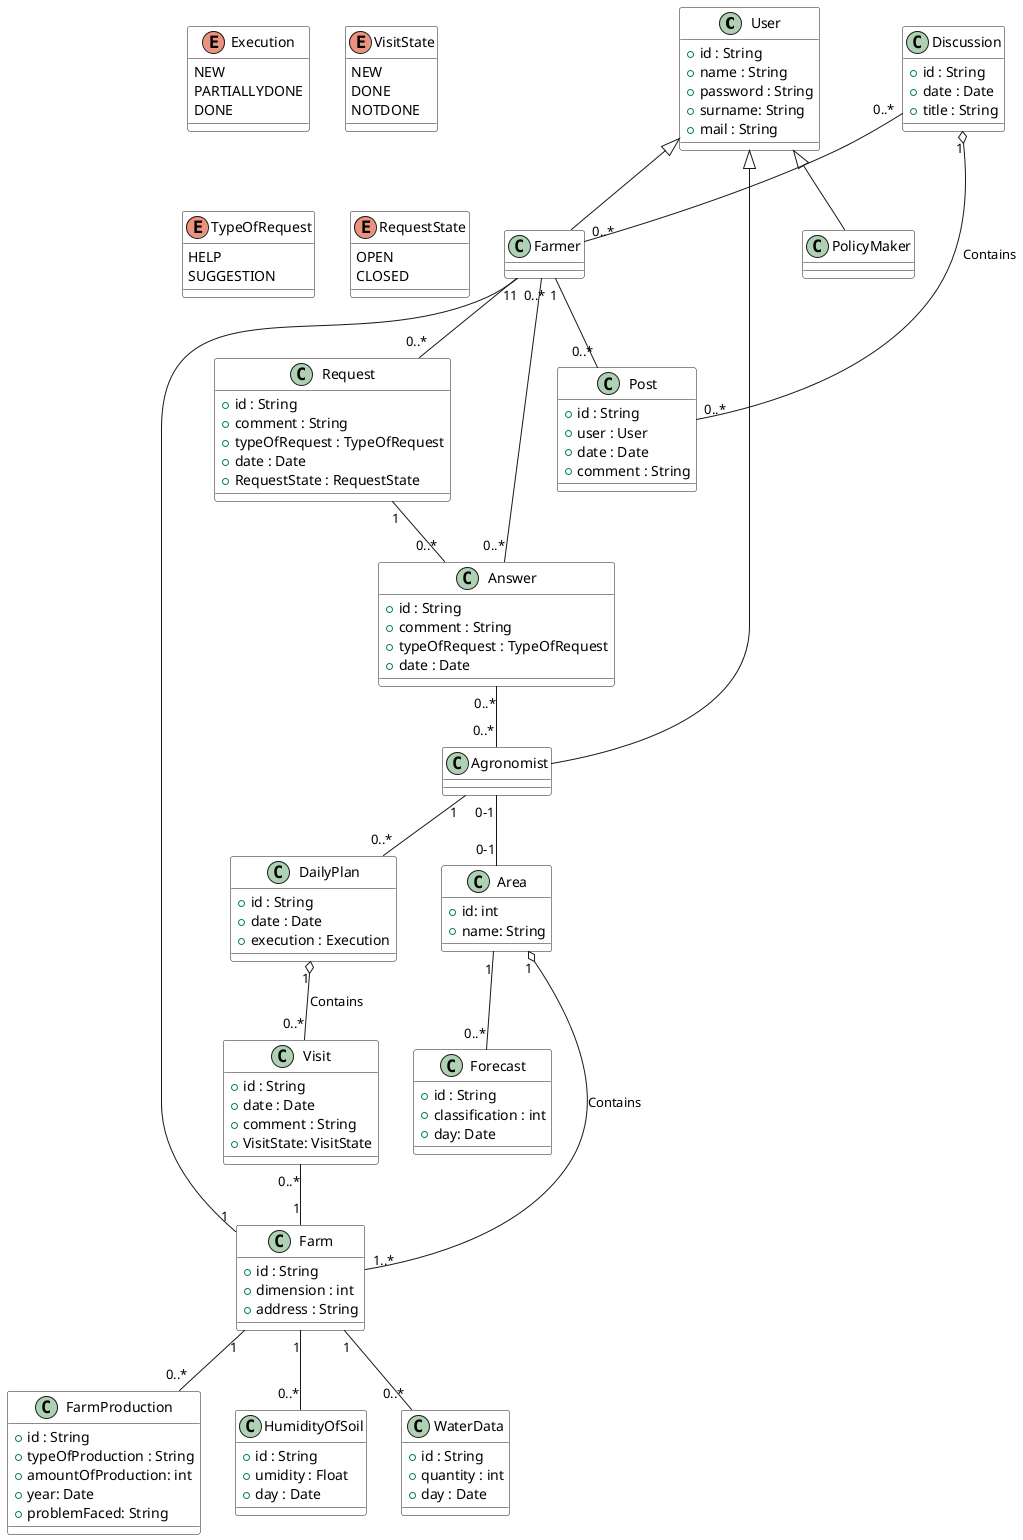@startuml

'skinparam style strictuml
'skinparam monochrome true

User <|--Farmer
User <|--Agronomist
User <|--PolicyMaker
Area "1" o--"1..*" Farm : Contains
Farmer "1"--"1" Farm
Agronomist "0-1"--"0-1" Area
Farm "1"--"0..*"FarmProduction
Farm "1"--"0..*"HumidityOfSoil
Farm "1"--"0..*"WaterData
Agronomist"1"--"0..*" DailyPlan
Visit "0..*"--"1" Farm
DailyPlan "1" o--"0..*" Visit : Contains
Discussion "1" o--"0..*" Post : Contains
Farmer "1"--"0..*" Post
Area "1"--"0..*"Forecast
Farmer "1"--"0..*" Request
'Agronomist "1"--"0..*" Request
Discussion"0..*"--"0..*"Farmer
Request "1"--"0..*"Answer
Answer "0..*"--"0..*" Farmer
Answer "0..*"--"0..*" Agronomist

class User #white {
    +id : String
    +name : String
    +password : String
    +surname: String
    +mail : String
}

class PolicyMaker #white {
     
    
}

class Farmer  #white{
         

}

class Agronomist #white {
        
}

class Discussion #white {
    +id : String
    +date : Date
    +title : String
    
}

class Post  #white{
    +id : String
    +user : User
    +date : Date
    +comment : String
}

class Request #white {
    +id : String
    +comment : String
    +typeOfRequest : TypeOfRequest
    +date : Date
    +RequestState : RequestState
}

class Answer #white {
    +id : String
    +comment : String
    +typeOfRequest : TypeOfRequest
    +date : Date
}


class Farm #white{
    +id : String
    +dimension : int
    +address : String
    
}

class FarmProduction #white{
    +id : String
    +typeOfProduction : String
    +amountOfProduction: int
    +year: Date
    +problemFaced: String
}

class HumidityOfSoil #white{
    +id : String
    +umidity : Float
    +day : Date

}

class WaterData #white{
    +id : String
    +quantity : int
    +day : Date
}

class Area #white {
    +id: int
    +name: String
}

class Forecast #white{
    +id : String
    +classification : int
    +day: Date
}

class Visit #white{
    +id : String
    +date : Date
    +comment : String
    +VisitState: VisitState
}

class DailyPlan #white{
    +id : String
    +date : Date
    +execution : Execution

}

enum Execution #white{
    NEW
    PARTIALLYDONE
    DONE
}

enum VisitState #white{
    NEW
    DONE
    NOTDONE
}

enum TypeOfRequest #white{
    HELP
    SUGGESTION
}

enum RequestState #white{
    OPEN
    CLOSED
}

@enduml






